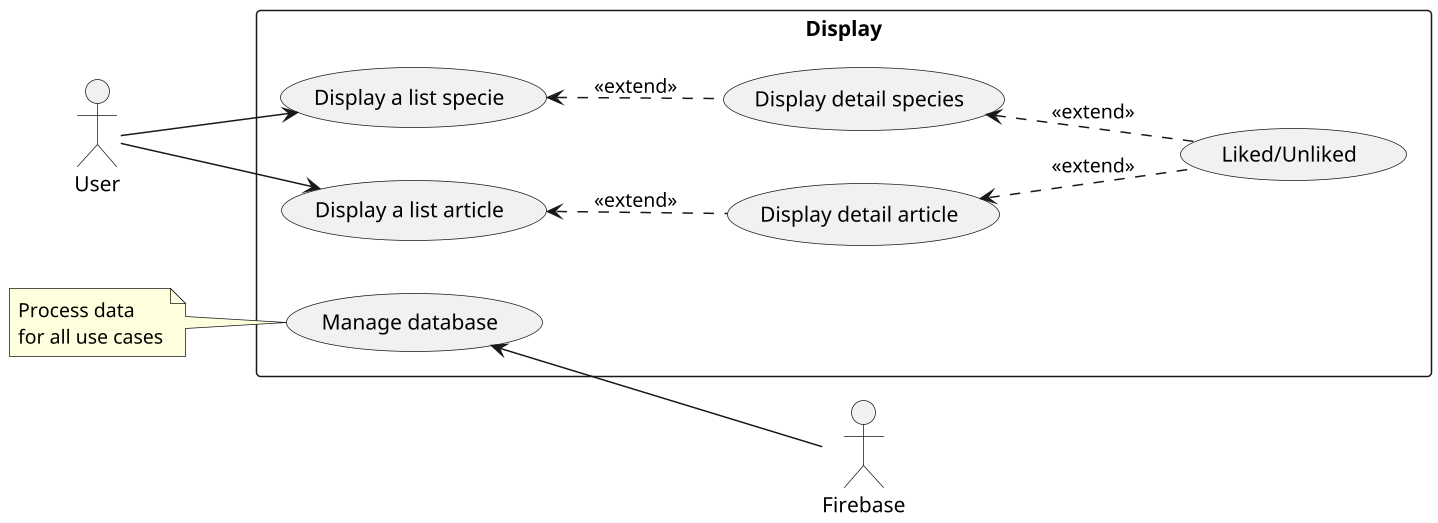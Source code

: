 @startuml display_species_article
scale 1.5
'scale 1.5 | scale 200 width | scale 100 height | scale [max] 200x100
left to right direction
actor "User" as user
actor "Firebase" as firebase

rectangle Display {
  usecase "Display a list specie" as display_species
  usecase "Display a list article" as display_articles
  usecase "Display detail species" as display_detail_specie
  usecase "Display detail article" as display_detail_article
  usecase "Liked/Unliked" as like
  usecase "Manage database" as manage_database
}
'User
user --> display_species
user --> display_articles
display_species <.. display_detail_specie : <<extend>>
display_articles <.. display_detail_article : <<extend>>
display_detail_specie <.. like : <<extend>>
display_detail_article <.. like : <<extend>>
'Firebase
note "Process data \nfor all use cases" as _note
_note .. manage_database
manage_database <-- firebase 
@enduml
